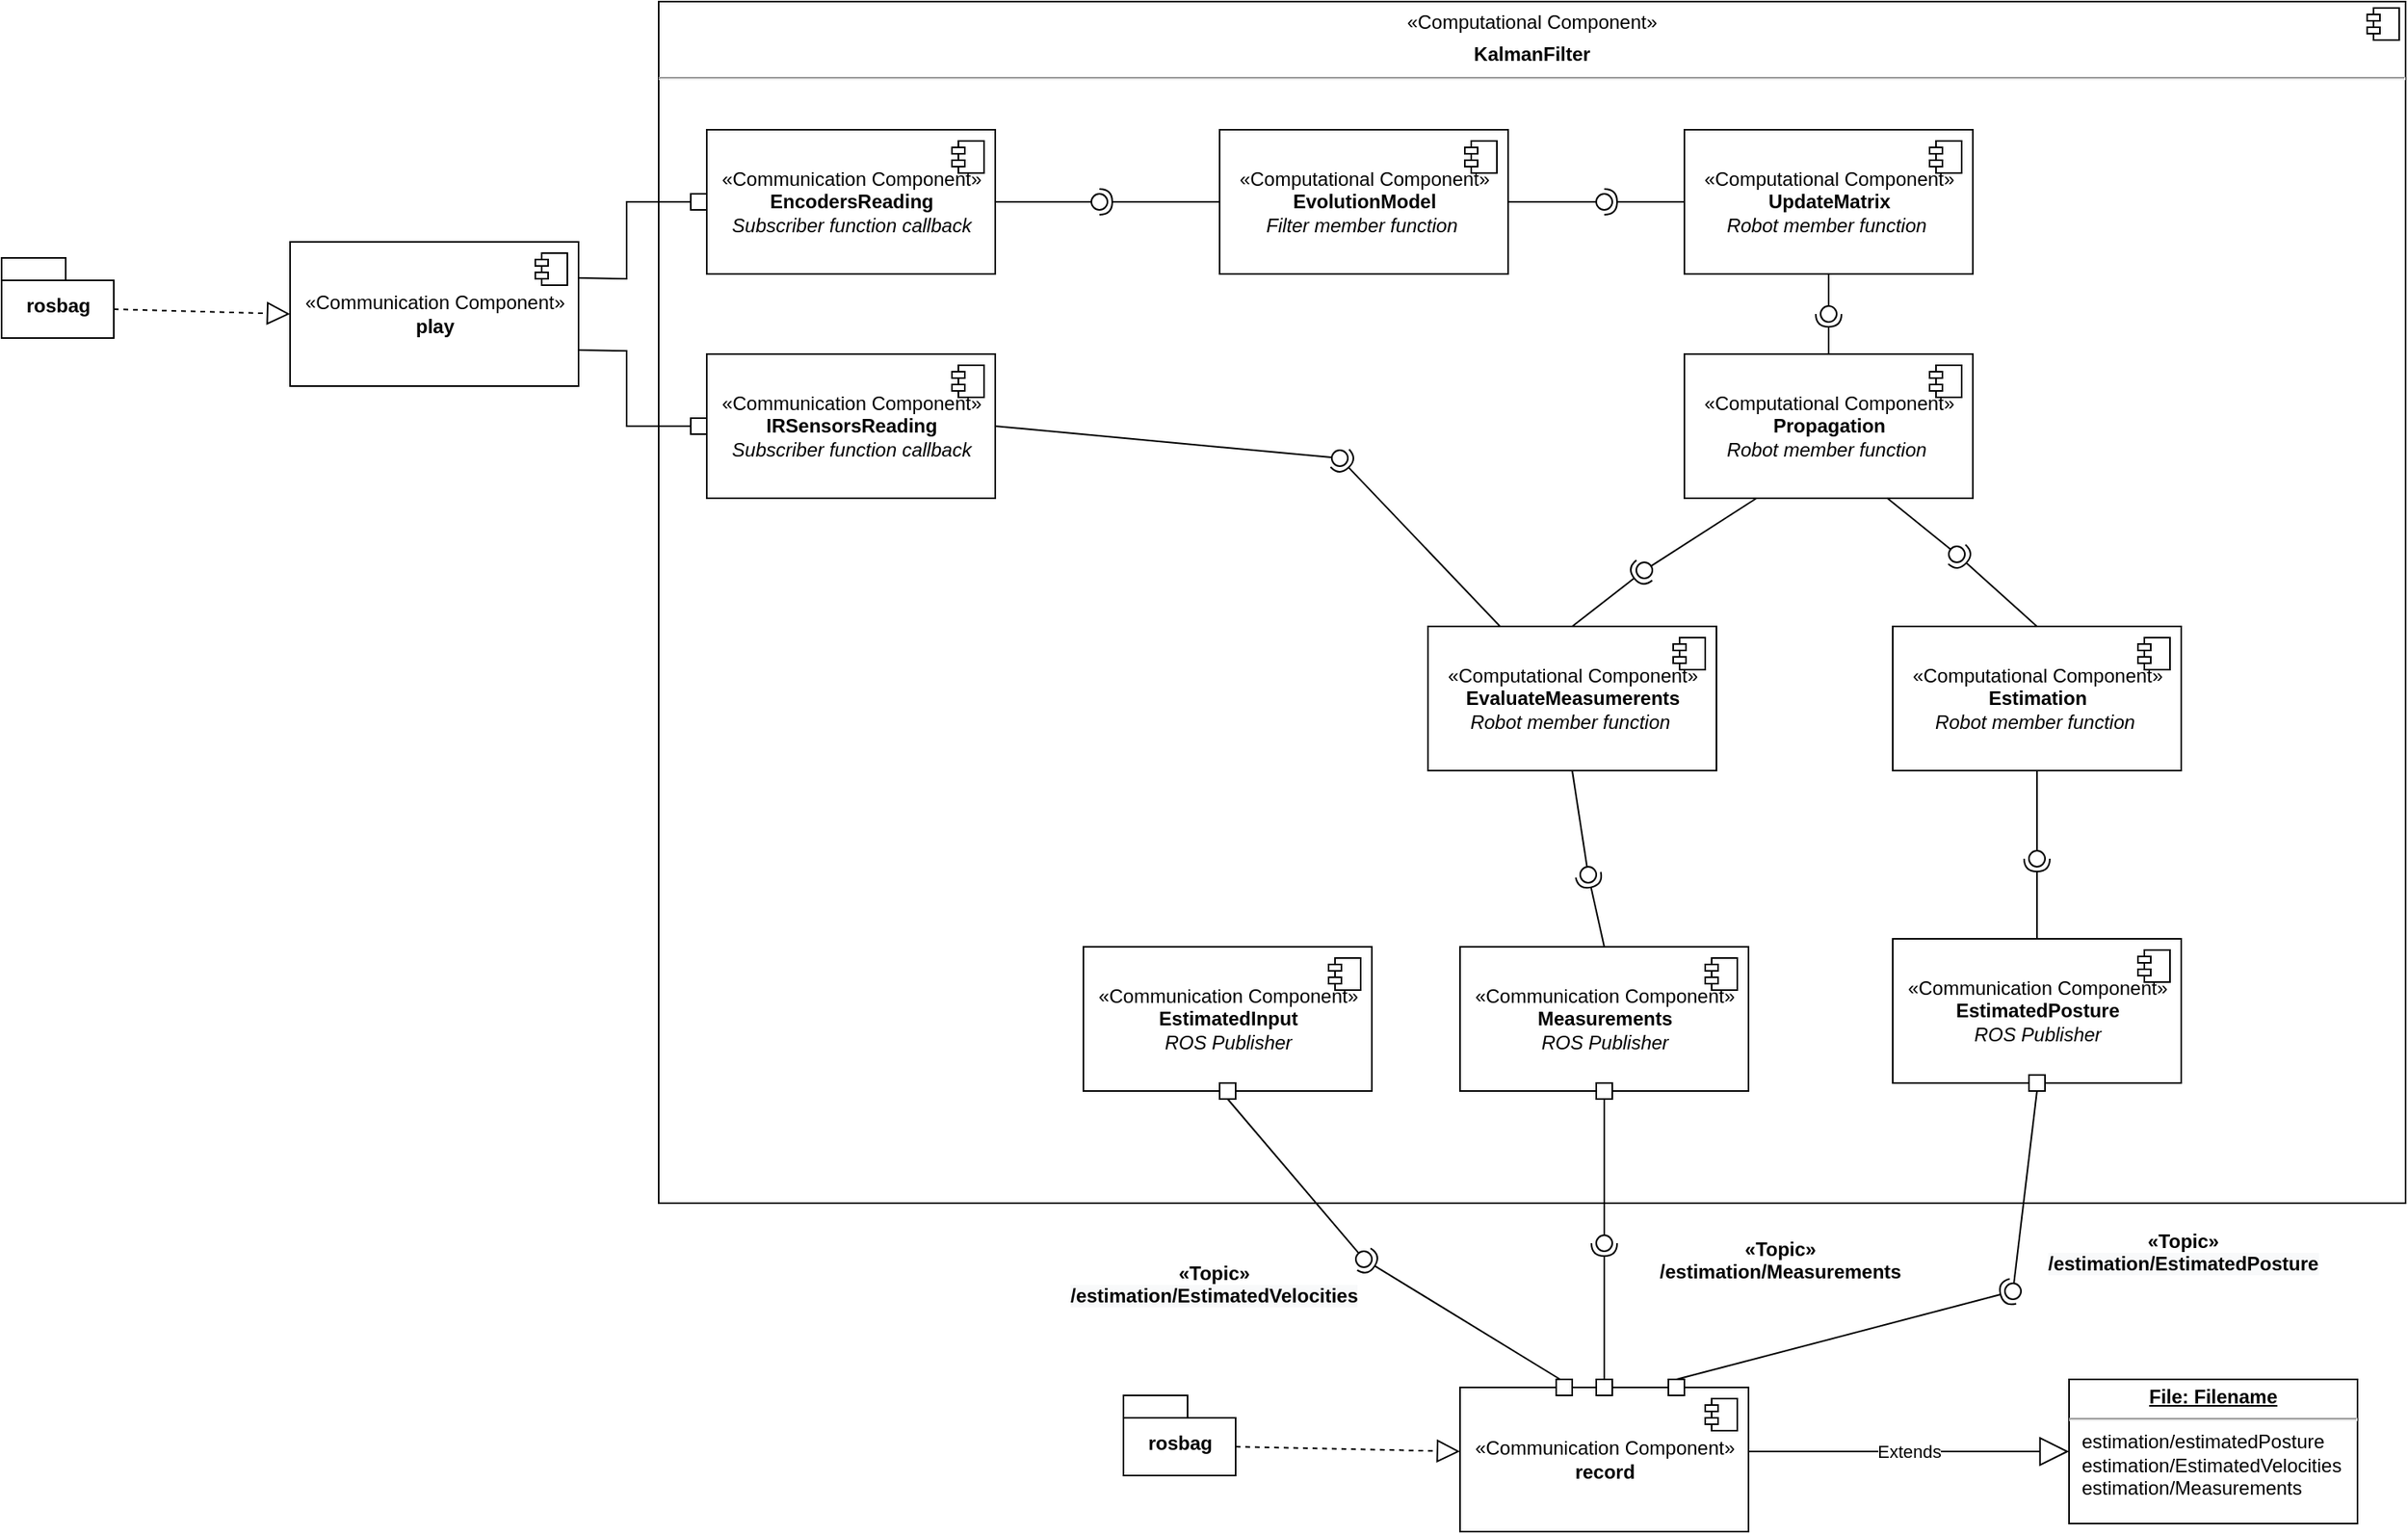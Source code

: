 <mxfile version="13.3.0" type="device"><diagram id="ZfrcFZ9m_TWCBm6I2geM" name="Page-1"><mxGraphModel dx="358" dy="858" grid="1" gridSize="10" guides="1" tooltips="1" connect="1" arrows="1" fold="1" page="1" pageScale="1" pageWidth="827" pageHeight="1169" math="0" shadow="0"><root><mxCell id="0"/><mxCell id="1" parent="0"/><mxCell id="bNuptzJY-fR_QAE6uQ20-78" value="&lt;p style=&quot;margin: 6px 0px 0px ; text-align: center&quot;&gt;«Computational Component»&lt;br&gt;&lt;/p&gt;&lt;p style=&quot;margin: 6px 0px 0px ; text-align: center&quot;&gt;&lt;b&gt;KalmanFilter&lt;/b&gt;&lt;/p&gt;&lt;hr&gt;&lt;p style=&quot;margin: 0px 0px 0px 8px&quot;&gt;&lt;br&gt;&lt;/p&gt;" style="align=left;overflow=fill;html=1;dropTarget=0;" vertex="1" parent="1"><mxGeometry x="1900" y="20" width="1090" height="750" as="geometry"/></mxCell><mxCell id="bNuptzJY-fR_QAE6uQ20-79" value="" style="shape=component;jettyWidth=8;jettyHeight=4;" vertex="1" parent="bNuptzJY-fR_QAE6uQ20-78"><mxGeometry x="1" width="20" height="20" relative="1" as="geometry"><mxPoint x="-24" y="4" as="offset"/></mxGeometry></mxCell><mxCell id="bNuptzJY-fR_QAE6uQ20-2" value="«Communication Component»&lt;br&gt;&lt;b&gt;EncodersReading&lt;br&gt;&lt;/b&gt;&lt;i&gt;Subscriber function callback&lt;/i&gt;" style="html=1;dropTarget=0;" vertex="1" parent="1"><mxGeometry x="1930" y="100" width="180" height="90" as="geometry"/></mxCell><mxCell id="bNuptzJY-fR_QAE6uQ20-3" value="" style="shape=component;jettyWidth=8;jettyHeight=4;" vertex="1" parent="bNuptzJY-fR_QAE6uQ20-2"><mxGeometry x="1" width="20" height="20" relative="1" as="geometry"><mxPoint x="-27" y="7" as="offset"/></mxGeometry></mxCell><mxCell id="bNuptzJY-fR_QAE6uQ20-4" value="«Communication Component»&lt;br&gt;&lt;b&gt;IRSensorsReading&lt;/b&gt;&lt;br&gt;&lt;i&gt;Subscriber function callback&lt;/i&gt;" style="html=1;dropTarget=0;" vertex="1" parent="1"><mxGeometry x="1930" y="240" width="180" height="90" as="geometry"/></mxCell><mxCell id="bNuptzJY-fR_QAE6uQ20-5" value="" style="shape=component;jettyWidth=8;jettyHeight=4;" vertex="1" parent="bNuptzJY-fR_QAE6uQ20-4"><mxGeometry x="1" width="20" height="20" relative="1" as="geometry"><mxPoint x="-27" y="7" as="offset"/></mxGeometry></mxCell><mxCell id="bNuptzJY-fR_QAE6uQ20-7" value="" style="endArrow=none;html=1;rounded=0;entryX=1;entryY=0.25;entryDx=0;entryDy=0;exitX=0;exitY=0.5;exitDx=0;exitDy=0;" edge="1" parent="1" source="bNuptzJY-fR_QAE6uQ20-91"><mxGeometry relative="1" as="geometry"><mxPoint x="1880" y="220" as="sourcePoint"/><mxPoint x="1850" y="192.5" as="targetPoint"/><Array as="points"><mxPoint x="1880" y="145"/><mxPoint x="1880" y="193"/></Array></mxGeometry></mxCell><mxCell id="bNuptzJY-fR_QAE6uQ20-9" value="«Computational Component»&lt;br&gt;&lt;b&gt;EvolutionModel&lt;br&gt;&lt;/b&gt;&lt;i&gt;Filter member function&lt;/i&gt;&amp;nbsp;" style="html=1;dropTarget=0;" vertex="1" parent="1"><mxGeometry x="2250" y="100" width="180" height="90" as="geometry"/></mxCell><mxCell id="bNuptzJY-fR_QAE6uQ20-10" value="" style="shape=component;jettyWidth=8;jettyHeight=4;" vertex="1" parent="bNuptzJY-fR_QAE6uQ20-9"><mxGeometry x="1" width="20" height="20" relative="1" as="geometry"><mxPoint x="-27" y="7" as="offset"/></mxGeometry></mxCell><mxCell id="bNuptzJY-fR_QAE6uQ20-11" value="«Computational Component»&lt;br&gt;&lt;b&gt;UpdateMatrix&lt;br&gt;&lt;/b&gt;&lt;i&gt;Robot member function&lt;/i&gt;&amp;nbsp;" style="html=1;dropTarget=0;" vertex="1" parent="1"><mxGeometry x="2540" y="100" width="180" height="90" as="geometry"/></mxCell><mxCell id="bNuptzJY-fR_QAE6uQ20-12" value="" style="shape=component;jettyWidth=8;jettyHeight=4;" vertex="1" parent="bNuptzJY-fR_QAE6uQ20-11"><mxGeometry x="1" width="20" height="20" relative="1" as="geometry"><mxPoint x="-27" y="7" as="offset"/></mxGeometry></mxCell><mxCell id="bNuptzJY-fR_QAE6uQ20-13" value="«Computational Component»&lt;br&gt;&lt;b&gt;Propagation&lt;br&gt;&lt;/b&gt;&lt;i&gt;Robot member function&lt;/i&gt;&amp;nbsp;" style="html=1;dropTarget=0;" vertex="1" parent="1"><mxGeometry x="2540" y="240" width="180" height="90" as="geometry"/></mxCell><mxCell id="bNuptzJY-fR_QAE6uQ20-14" value="" style="shape=component;jettyWidth=8;jettyHeight=4;" vertex="1" parent="bNuptzJY-fR_QAE6uQ20-13"><mxGeometry x="1" width="20" height="20" relative="1" as="geometry"><mxPoint x="-27" y="7" as="offset"/></mxGeometry></mxCell><mxCell id="bNuptzJY-fR_QAE6uQ20-15" value="«Computational Component»&lt;br&gt;&lt;b&gt;EvaluateMeasumerents&lt;br&gt;&lt;/b&gt;&lt;i&gt;Robot member function&lt;/i&gt;&amp;nbsp;" style="html=1;dropTarget=0;" vertex="1" parent="1"><mxGeometry x="2380" y="410" width="180" height="90" as="geometry"/></mxCell><mxCell id="bNuptzJY-fR_QAE6uQ20-16" value="" style="shape=component;jettyWidth=8;jettyHeight=4;" vertex="1" parent="bNuptzJY-fR_QAE6uQ20-15"><mxGeometry x="1" width="20" height="20" relative="1" as="geometry"><mxPoint x="-27" y="7" as="offset"/></mxGeometry></mxCell><mxCell id="bNuptzJY-fR_QAE6uQ20-17" value="" style="rounded=0;orthogonalLoop=1;jettySize=auto;html=1;endArrow=none;endFill=0;exitX=1;exitY=0.5;exitDx=0;exitDy=0;" edge="1" target="bNuptzJY-fR_QAE6uQ20-19" parent="1" source="bNuptzJY-fR_QAE6uQ20-2"><mxGeometry relative="1" as="geometry"><mxPoint x="2190" y="315" as="sourcePoint"/></mxGeometry></mxCell><mxCell id="bNuptzJY-fR_QAE6uQ20-18" value="" style="rounded=0;orthogonalLoop=1;jettySize=auto;html=1;endArrow=halfCircle;endFill=0;entryX=0.5;entryY=0.5;entryDx=0;entryDy=0;endSize=6;strokeWidth=1;exitX=0;exitY=0.5;exitDx=0;exitDy=0;" edge="1" target="bNuptzJY-fR_QAE6uQ20-19" parent="1" source="bNuptzJY-fR_QAE6uQ20-9"><mxGeometry relative="1" as="geometry"><mxPoint x="2230" y="315" as="sourcePoint"/></mxGeometry></mxCell><mxCell id="bNuptzJY-fR_QAE6uQ20-19" value="" style="ellipse;whiteSpace=wrap;html=1;fontFamily=Helvetica;fontSize=12;fontColor=#000000;align=center;strokeColor=#000000;fillColor=#ffffff;points=[];aspect=fixed;resizable=0;" vertex="1" parent="1"><mxGeometry x="2170" y="140" width="10" height="10" as="geometry"/></mxCell><mxCell id="bNuptzJY-fR_QAE6uQ20-26" value="" style="rounded=0;orthogonalLoop=1;jettySize=auto;html=1;endArrow=none;endFill=0;exitX=1;exitY=0.5;exitDx=0;exitDy=0;" edge="1" target="bNuptzJY-fR_QAE6uQ20-28" parent="1" source="bNuptzJY-fR_QAE6uQ20-9"><mxGeometry relative="1" as="geometry"><mxPoint x="2470" y="145" as="sourcePoint"/></mxGeometry></mxCell><mxCell id="bNuptzJY-fR_QAE6uQ20-27" value="" style="rounded=0;orthogonalLoop=1;jettySize=auto;html=1;endArrow=halfCircle;endFill=0;entryX=0.5;entryY=0.5;entryDx=0;entryDy=0;endSize=6;strokeWidth=1;exitX=0;exitY=0.5;exitDx=0;exitDy=0;" edge="1" target="bNuptzJY-fR_QAE6uQ20-28" parent="1" source="bNuptzJY-fR_QAE6uQ20-11"><mxGeometry relative="1" as="geometry"><mxPoint x="2510" y="145" as="sourcePoint"/></mxGeometry></mxCell><mxCell id="bNuptzJY-fR_QAE6uQ20-28" value="" style="ellipse;whiteSpace=wrap;html=1;fontFamily=Helvetica;fontSize=12;fontColor=#000000;align=center;strokeColor=#000000;fillColor=#ffffff;points=[];aspect=fixed;resizable=0;" vertex="1" parent="1"><mxGeometry x="2485" y="140" width="10" height="10" as="geometry"/></mxCell><mxCell id="bNuptzJY-fR_QAE6uQ20-29" value="«Computational Component»&lt;br&gt;&lt;b&gt;Estimation&lt;br&gt;&lt;/b&gt;&lt;i&gt;Robot member function&lt;/i&gt;&amp;nbsp;" style="html=1;dropTarget=0;" vertex="1" parent="1"><mxGeometry x="2670" y="410" width="180" height="90" as="geometry"/></mxCell><mxCell id="bNuptzJY-fR_QAE6uQ20-30" value="" style="shape=component;jettyWidth=8;jettyHeight=4;" vertex="1" parent="bNuptzJY-fR_QAE6uQ20-29"><mxGeometry x="1" width="20" height="20" relative="1" as="geometry"><mxPoint x="-27" y="7" as="offset"/></mxGeometry></mxCell><mxCell id="bNuptzJY-fR_QAE6uQ20-31" value="" style="rounded=0;orthogonalLoop=1;jettySize=auto;html=1;endArrow=none;endFill=0;exitX=0.5;exitY=1;exitDx=0;exitDy=0;" edge="1" target="bNuptzJY-fR_QAE6uQ20-33" parent="1" source="bNuptzJY-fR_QAE6uQ20-11"><mxGeometry relative="1" as="geometry"><mxPoint x="2620" y="215" as="sourcePoint"/></mxGeometry></mxCell><mxCell id="bNuptzJY-fR_QAE6uQ20-32" value="" style="rounded=0;orthogonalLoop=1;jettySize=auto;html=1;endArrow=halfCircle;endFill=0;entryX=0.5;entryY=0.5;entryDx=0;entryDy=0;endSize=6;strokeWidth=1;exitX=0.5;exitY=0;exitDx=0;exitDy=0;" edge="1" target="bNuptzJY-fR_QAE6uQ20-33" parent="1" source="bNuptzJY-fR_QAE6uQ20-13"><mxGeometry relative="1" as="geometry"><mxPoint x="2660" y="215" as="sourcePoint"/></mxGeometry></mxCell><mxCell id="bNuptzJY-fR_QAE6uQ20-33" value="" style="ellipse;whiteSpace=wrap;html=1;fontFamily=Helvetica;fontSize=12;fontColor=#000000;align=center;strokeColor=#000000;fillColor=#ffffff;points=[];aspect=fixed;resizable=0;" vertex="1" parent="1"><mxGeometry x="2625" y="210" width="10" height="10" as="geometry"/></mxCell><mxCell id="bNuptzJY-fR_QAE6uQ20-35" value="" style="rounded=0;orthogonalLoop=1;jettySize=auto;html=1;endArrow=none;endFill=0;exitX=0.702;exitY=0.997;exitDx=0;exitDy=0;exitPerimeter=0;" edge="1" target="bNuptzJY-fR_QAE6uQ20-37" parent="1" source="bNuptzJY-fR_QAE6uQ20-13"><mxGeometry relative="1" as="geometry"><mxPoint x="2690" y="365" as="sourcePoint"/></mxGeometry></mxCell><mxCell id="bNuptzJY-fR_QAE6uQ20-36" value="" style="rounded=0;orthogonalLoop=1;jettySize=auto;html=1;endArrow=halfCircle;endFill=0;entryX=0.5;entryY=0.5;entryDx=0;entryDy=0;endSize=6;strokeWidth=1;exitX=0.5;exitY=0;exitDx=0;exitDy=0;" edge="1" target="bNuptzJY-fR_QAE6uQ20-37" parent="1" source="bNuptzJY-fR_QAE6uQ20-29"><mxGeometry relative="1" as="geometry"><mxPoint x="2730" y="365" as="sourcePoint"/></mxGeometry></mxCell><mxCell id="bNuptzJY-fR_QAE6uQ20-37" value="" style="ellipse;whiteSpace=wrap;html=1;fontFamily=Helvetica;fontSize=12;fontColor=#000000;align=center;strokeColor=#000000;fillColor=#ffffff;points=[];aspect=fixed;resizable=0;" vertex="1" parent="1"><mxGeometry x="2705" y="360" width="10" height="10" as="geometry"/></mxCell><mxCell id="bNuptzJY-fR_QAE6uQ20-38" value="" style="rounded=0;orthogonalLoop=1;jettySize=auto;html=1;endArrow=none;endFill=0;exitX=0.25;exitY=1;exitDx=0;exitDy=0;" edge="1" target="bNuptzJY-fR_QAE6uQ20-40" parent="1" source="bNuptzJY-fR_QAE6uQ20-13"><mxGeometry relative="1" as="geometry"><mxPoint x="2495" y="375" as="sourcePoint"/></mxGeometry></mxCell><mxCell id="bNuptzJY-fR_QAE6uQ20-39" value="" style="rounded=0;orthogonalLoop=1;jettySize=auto;html=1;endArrow=halfCircle;endFill=0;entryX=0.5;entryY=0.5;entryDx=0;entryDy=0;endSize=6;strokeWidth=1;exitX=0.5;exitY=0;exitDx=0;exitDy=0;" edge="1" target="bNuptzJY-fR_QAE6uQ20-40" parent="1" source="bNuptzJY-fR_QAE6uQ20-15"><mxGeometry relative="1" as="geometry"><mxPoint x="2535" y="375" as="sourcePoint"/></mxGeometry></mxCell><mxCell id="bNuptzJY-fR_QAE6uQ20-40" value="" style="ellipse;whiteSpace=wrap;html=1;fontFamily=Helvetica;fontSize=12;fontColor=#000000;align=center;strokeColor=#000000;fillColor=#ffffff;points=[];aspect=fixed;resizable=0;" vertex="1" parent="1"><mxGeometry x="2510" y="370" width="10" height="10" as="geometry"/></mxCell><mxCell id="bNuptzJY-fR_QAE6uQ20-48" value="rosbag" style="shape=folder;fontStyle=1;spacingTop=10;tabWidth=40;tabHeight=14;tabPosition=left;html=1;" vertex="1" parent="1"><mxGeometry x="2190" y="890" width="70" height="50" as="geometry"/></mxCell><mxCell id="bNuptzJY-fR_QAE6uQ20-49" value="&lt;p style=&quot;margin: 0px ; margin-top: 4px ; text-align: center ; text-decoration: underline&quot;&gt;&lt;b&gt;File: Filename&lt;/b&gt;&lt;/p&gt;&lt;hr&gt;&lt;p style=&quot;margin: 0px ; margin-left: 8px&quot;&gt;estimation/estimatedPosture&lt;br&gt;estimation/EstimatedVelocities&lt;br&gt;estimation/Measurements&lt;/p&gt;" style="verticalAlign=top;align=left;overflow=fill;fontSize=12;fontFamily=Helvetica;html=1;" vertex="1" parent="1"><mxGeometry x="2780" y="880" width="180" height="90" as="geometry"/></mxCell><mxCell id="bNuptzJY-fR_QAE6uQ20-52" value="Extends" style="endArrow=block;endSize=16;endFill=0;html=1;exitX=1;exitY=0.5;exitDx=0;exitDy=0;entryX=0;entryY=0.5;entryDx=0;entryDy=0;" edge="1" parent="1" target="bNuptzJY-fR_QAE6uQ20-49"><mxGeometry width="160" relative="1" as="geometry"><mxPoint x="2580" y="925" as="sourcePoint"/><mxPoint x="2410.0" y="1114.5" as="targetPoint"/></mxGeometry></mxCell><mxCell id="bNuptzJY-fR_QAE6uQ20-55" value="" style="endArrow=block;dashed=1;endFill=0;endSize=12;html=1;exitX=0;exitY=0;exitDx=70;exitDy=32;exitPerimeter=0;entryX=0;entryY=0.5;entryDx=0;entryDy=0;" edge="1" parent="1" source="bNuptzJY-fR_QAE6uQ20-48"><mxGeometry width="160" relative="1" as="geometry"><mxPoint x="2360.0" y="924.41" as="sourcePoint"/><mxPoint x="2400" y="925" as="targetPoint"/></mxGeometry></mxCell><mxCell id="bNuptzJY-fR_QAE6uQ20-56" value="" style="rounded=0;orthogonalLoop=1;jettySize=auto;html=1;endArrow=none;endFill=0;exitX=0.5;exitY=1;exitDx=0;exitDy=0;" edge="1" target="bNuptzJY-fR_QAE6uQ20-58" parent="1" source="bNuptzJY-fR_QAE6uQ20-29"><mxGeometry relative="1" as="geometry"><mxPoint x="2740" y="555" as="sourcePoint"/></mxGeometry></mxCell><mxCell id="bNuptzJY-fR_QAE6uQ20-57" value="" style="rounded=0;orthogonalLoop=1;jettySize=auto;html=1;endArrow=halfCircle;endFill=0;entryX=0.5;entryY=0.5;entryDx=0;entryDy=0;endSize=6;strokeWidth=1;exitX=0.5;exitY=0;exitDx=0;exitDy=0;" edge="1" target="bNuptzJY-fR_QAE6uQ20-58" parent="1"><mxGeometry relative="1" as="geometry"><mxPoint x="2760" y="610" as="sourcePoint"/></mxGeometry></mxCell><mxCell id="bNuptzJY-fR_QAE6uQ20-58" value="" style="ellipse;whiteSpace=wrap;html=1;fontFamily=Helvetica;fontSize=12;fontColor=#000000;align=center;strokeColor=#000000;fillColor=#ffffff;points=[];aspect=fixed;resizable=0;" vertex="1" parent="1"><mxGeometry x="2755" y="550" width="10" height="10" as="geometry"/></mxCell><mxCell id="bNuptzJY-fR_QAE6uQ20-59" value="" style="rounded=0;orthogonalLoop=1;jettySize=auto;html=1;endArrow=none;endFill=0;exitX=0.5;exitY=1;exitDx=0;exitDy=0;" edge="1" target="bNuptzJY-fR_QAE6uQ20-61" parent="1"><mxGeometry relative="1" as="geometry"><mxPoint x="2760" y="700" as="sourcePoint"/></mxGeometry></mxCell><mxCell id="bNuptzJY-fR_QAE6uQ20-60" value="" style="rounded=0;orthogonalLoop=1;jettySize=auto;html=1;endArrow=halfCircle;endFill=0;entryX=0.5;entryY=0.5;entryDx=0;entryDy=0;endSize=6;strokeWidth=1;exitX=0.75;exitY=0;exitDx=0;exitDy=0;" edge="1" target="bNuptzJY-fR_QAE6uQ20-61" parent="1"><mxGeometry relative="1" as="geometry"><mxPoint x="2535" y="880" as="sourcePoint"/></mxGeometry></mxCell><mxCell id="bNuptzJY-fR_QAE6uQ20-61" value="" style="ellipse;whiteSpace=wrap;html=1;fontFamily=Helvetica;fontSize=12;fontColor=#000000;align=center;strokeColor=#000000;fillColor=#ffffff;points=[];aspect=fixed;resizable=0;" vertex="1" parent="1"><mxGeometry x="2740" y="820" width="10" height="10" as="geometry"/></mxCell><mxCell id="bNuptzJY-fR_QAE6uQ20-66" value="" style="rounded=0;orthogonalLoop=1;jettySize=auto;html=1;endArrow=none;endFill=0;exitX=0.5;exitY=1;exitDx=0;exitDy=0;" edge="1" target="bNuptzJY-fR_QAE6uQ20-68" parent="1"><mxGeometry relative="1" as="geometry"><mxPoint x="2490" y="700" as="sourcePoint"/></mxGeometry></mxCell><mxCell id="bNuptzJY-fR_QAE6uQ20-67" value="" style="rounded=0;orthogonalLoop=1;jettySize=auto;html=1;endArrow=halfCircle;endFill=0;entryX=0.5;entryY=0.5;entryDx=0;entryDy=0;endSize=6;strokeWidth=1;exitX=0.5;exitY=0;exitDx=0;exitDy=0;" edge="1" target="bNuptzJY-fR_QAE6uQ20-68" parent="1"><mxGeometry relative="1" as="geometry"><mxPoint x="2490" y="880" as="sourcePoint"/></mxGeometry></mxCell><mxCell id="bNuptzJY-fR_QAE6uQ20-68" value="" style="ellipse;whiteSpace=wrap;html=1;fontFamily=Helvetica;fontSize=12;fontColor=#000000;align=center;strokeColor=#000000;fillColor=#ffffff;points=[];aspect=fixed;resizable=0;" vertex="1" parent="1"><mxGeometry x="2485" y="790" width="10" height="10" as="geometry"/></mxCell><mxCell id="bNuptzJY-fR_QAE6uQ20-69" value="" style="rounded=0;orthogonalLoop=1;jettySize=auto;html=1;endArrow=none;endFill=0;exitX=0.5;exitY=1;exitDx=0;exitDy=0;" edge="1" target="bNuptzJY-fR_QAE6uQ20-71" parent="1" source="bNuptzJY-fR_QAE6uQ20-97"><mxGeometry relative="1" as="geometry"><mxPoint x="2270" y="730" as="sourcePoint"/></mxGeometry></mxCell><mxCell id="bNuptzJY-fR_QAE6uQ20-70" value="" style="rounded=0;orthogonalLoop=1;jettySize=auto;html=1;endArrow=halfCircle;endFill=0;entryX=0.5;entryY=0.5;entryDx=0;entryDy=0;endSize=6;strokeWidth=1;exitX=0.25;exitY=0;exitDx=0;exitDy=0;" edge="1" target="bNuptzJY-fR_QAE6uQ20-71" parent="1" source="bNuptzJY-fR_QAE6uQ20-111"><mxGeometry relative="1" as="geometry"><mxPoint x="2445" y="880" as="sourcePoint"/></mxGeometry></mxCell><mxCell id="bNuptzJY-fR_QAE6uQ20-71" value="" style="ellipse;whiteSpace=wrap;html=1;fontFamily=Helvetica;fontSize=12;fontColor=#000000;align=center;strokeColor=#000000;fillColor=#ffffff;points=[];aspect=fixed;resizable=0;" vertex="1" parent="1"><mxGeometry x="2335" y="800" width="10" height="10" as="geometry"/></mxCell><mxCell id="bNuptzJY-fR_QAE6uQ20-72" value="" style="rounded=0;orthogonalLoop=1;jettySize=auto;html=1;endArrow=none;endFill=0;exitX=0.5;exitY=1;exitDx=0;exitDy=0;" edge="1" target="bNuptzJY-fR_QAE6uQ20-74" parent="1" source="bNuptzJY-fR_QAE6uQ20-15"><mxGeometry relative="1" as="geometry"><mxPoint x="2450" y="565" as="sourcePoint"/></mxGeometry></mxCell><mxCell id="bNuptzJY-fR_QAE6uQ20-73" value="" style="rounded=0;orthogonalLoop=1;jettySize=auto;html=1;endArrow=halfCircle;endFill=0;entryX=0.5;entryY=0.5;entryDx=0;entryDy=0;endSize=6;strokeWidth=1;exitX=0.5;exitY=0;exitDx=0;exitDy=0;" edge="1" target="bNuptzJY-fR_QAE6uQ20-74" parent="1" source="bNuptzJY-fR_QAE6uQ20-98"><mxGeometry relative="1" as="geometry"><mxPoint x="2482.62" y="607.57" as="sourcePoint"/></mxGeometry></mxCell><mxCell id="bNuptzJY-fR_QAE6uQ20-74" value="" style="ellipse;whiteSpace=wrap;html=1;fontFamily=Helvetica;fontSize=12;fontColor=#000000;align=center;strokeColor=#000000;fillColor=#ffffff;points=[];aspect=fixed;resizable=0;" vertex="1" parent="1"><mxGeometry x="2475" y="560" width="10" height="10" as="geometry"/></mxCell><mxCell id="bNuptzJY-fR_QAE6uQ20-75" value="" style="rounded=0;orthogonalLoop=1;jettySize=auto;html=1;endArrow=none;endFill=0;exitX=1;exitY=0.5;exitDx=0;exitDy=0;" edge="1" target="bNuptzJY-fR_QAE6uQ20-77" parent="1" source="bNuptzJY-fR_QAE6uQ20-4"><mxGeometry relative="1" as="geometry"><mxPoint x="2230" y="395" as="sourcePoint"/></mxGeometry></mxCell><mxCell id="bNuptzJY-fR_QAE6uQ20-76" value="" style="rounded=0;orthogonalLoop=1;jettySize=auto;html=1;endArrow=halfCircle;endFill=0;entryX=0.5;entryY=0.5;entryDx=0;entryDy=0;endSize=6;strokeWidth=1;exitX=0.25;exitY=0;exitDx=0;exitDy=0;" edge="1" target="bNuptzJY-fR_QAE6uQ20-77" parent="1" source="bNuptzJY-fR_QAE6uQ20-15"><mxGeometry relative="1" as="geometry"><mxPoint x="2270" y="395" as="sourcePoint"/></mxGeometry></mxCell><mxCell id="bNuptzJY-fR_QAE6uQ20-77" value="" style="ellipse;whiteSpace=wrap;html=1;fontFamily=Helvetica;fontSize=12;fontColor=#000000;align=center;strokeColor=#000000;fillColor=#ffffff;points=[];aspect=fixed;resizable=0;" vertex="1" parent="1"><mxGeometry x="2320" y="300" width="10" height="10" as="geometry"/></mxCell><mxCell id="bNuptzJY-fR_QAE6uQ20-80" value="" style="rounded=0;whiteSpace=wrap;html=1;" vertex="1" parent="1"><mxGeometry x="1920" y="280" width="10" height="10" as="geometry"/></mxCell><mxCell id="bNuptzJY-fR_QAE6uQ20-83" value="" style="endArrow=none;html=1;rounded=0;entryX=0;entryY=0.5;entryDx=0;entryDy=0;exitX=1;exitY=0.75;exitDx=0;exitDy=0;" edge="1" parent="1" target="bNuptzJY-fR_QAE6uQ20-80"><mxGeometry relative="1" as="geometry"><mxPoint x="1850" y="237.5" as="sourcePoint"/><mxPoint x="1930" y="285" as="targetPoint"/><Array as="points"><mxPoint x="1880" y="238"/><mxPoint x="1880" y="285"/></Array></mxGeometry></mxCell><mxCell id="bNuptzJY-fR_QAE6uQ20-91" value="" style="rounded=0;whiteSpace=wrap;html=1;" vertex="1" parent="1"><mxGeometry x="1920" y="140" width="10" height="10" as="geometry"/></mxCell><mxCell id="bNuptzJY-fR_QAE6uQ20-94" value="" style="rounded=0;orthogonalLoop=1;jettySize=auto;html=1;endArrow=none;endFill=0;exitX=0.5;exitY=1;exitDx=0;exitDy=0;" edge="1" parent="1"><mxGeometry relative="1" as="geometry"><mxPoint x="2245" y="700" as="sourcePoint"/><mxPoint x="2245" y="700" as="targetPoint"/></mxGeometry></mxCell><mxCell id="bNuptzJY-fR_QAE6uQ20-95" value="«Communication Component»&lt;br&gt;&lt;b&gt;EstimatedInput&lt;/b&gt;&lt;b&gt;&lt;br&gt;&lt;/b&gt;&lt;i&gt;ROS Publisher&lt;/i&gt;" style="html=1;dropTarget=0;" vertex="1" parent="1"><mxGeometry x="2165" y="610" width="180" height="90" as="geometry"/></mxCell><mxCell id="bNuptzJY-fR_QAE6uQ20-96" value="" style="shape=component;jettyWidth=8;jettyHeight=4;" vertex="1" parent="bNuptzJY-fR_QAE6uQ20-95"><mxGeometry x="1" width="20" height="20" relative="1" as="geometry"><mxPoint x="-27" y="7" as="offset"/></mxGeometry></mxCell><mxCell id="bNuptzJY-fR_QAE6uQ20-97" value="" style="rounded=0;whiteSpace=wrap;html=1;" vertex="1" parent="1"><mxGeometry x="2250" y="695" width="10" height="10" as="geometry"/></mxCell><mxCell id="bNuptzJY-fR_QAE6uQ20-98" value="«Communication Component»&lt;br&gt;&lt;b&gt;Measurements&lt;/b&gt;&lt;b&gt;&lt;br&gt;&lt;/b&gt;&lt;i&gt;ROS Publisher&lt;/i&gt;" style="html=1;dropTarget=0;" vertex="1" parent="1"><mxGeometry x="2400" y="610" width="180" height="90" as="geometry"/></mxCell><mxCell id="bNuptzJY-fR_QAE6uQ20-99" value="" style="shape=component;jettyWidth=8;jettyHeight=4;" vertex="1" parent="bNuptzJY-fR_QAE6uQ20-98"><mxGeometry x="1" width="20" height="20" relative="1" as="geometry"><mxPoint x="-27" y="7" as="offset"/></mxGeometry></mxCell><mxCell id="bNuptzJY-fR_QAE6uQ20-100" value="" style="rounded=0;whiteSpace=wrap;html=1;" vertex="1" parent="1"><mxGeometry x="2485" y="695" width="10" height="10" as="geometry"/></mxCell><mxCell id="bNuptzJY-fR_QAE6uQ20-106" value="«Communication Component»&lt;br&gt;&lt;b&gt;EstimatedPosture&lt;/b&gt;&lt;b&gt;&lt;br&gt;&lt;/b&gt;&lt;i&gt;ROS Publisher&lt;/i&gt;" style="html=1;dropTarget=0;" vertex="1" parent="1"><mxGeometry x="2670" y="605" width="180" height="90" as="geometry"/></mxCell><mxCell id="bNuptzJY-fR_QAE6uQ20-107" value="" style="shape=component;jettyWidth=8;jettyHeight=4;" vertex="1" parent="bNuptzJY-fR_QAE6uQ20-106"><mxGeometry x="1" width="20" height="20" relative="1" as="geometry"><mxPoint x="-27" y="7" as="offset"/></mxGeometry></mxCell><mxCell id="bNuptzJY-fR_QAE6uQ20-108" value="" style="rounded=0;whiteSpace=wrap;html=1;" vertex="1" parent="1"><mxGeometry x="2755" y="690" width="10" height="10" as="geometry"/></mxCell><mxCell id="bNuptzJY-fR_QAE6uQ20-109" value="«Communication Component»&lt;br&gt;&lt;b&gt;record&lt;/b&gt;" style="html=1;dropTarget=0;" vertex="1" parent="1"><mxGeometry x="2400" y="885" width="180" height="90" as="geometry"/></mxCell><mxCell id="bNuptzJY-fR_QAE6uQ20-110" value="" style="shape=component;jettyWidth=8;jettyHeight=4;" vertex="1" parent="bNuptzJY-fR_QAE6uQ20-109"><mxGeometry x="1" width="20" height="20" relative="1" as="geometry"><mxPoint x="-27" y="7" as="offset"/></mxGeometry></mxCell><mxCell id="bNuptzJY-fR_QAE6uQ20-111" value="" style="rounded=0;whiteSpace=wrap;html=1;" vertex="1" parent="1"><mxGeometry x="2460" y="880" width="10" height="10" as="geometry"/></mxCell><mxCell id="bNuptzJY-fR_QAE6uQ20-112" value="" style="rounded=0;whiteSpace=wrap;html=1;" vertex="1" parent="1"><mxGeometry x="2530" y="880" width="10" height="10" as="geometry"/></mxCell><mxCell id="bNuptzJY-fR_QAE6uQ20-113" value="" style="rounded=0;whiteSpace=wrap;html=1;" vertex="1" parent="1"><mxGeometry x="2485" y="880" width="10" height="10" as="geometry"/></mxCell><mxCell id="bNuptzJY-fR_QAE6uQ20-118" value="&lt;div style=&quot;text-align: center&quot;&gt;&lt;span style=&quot;font-family: &amp;#34;helvetica&amp;#34; ; font-weight: 700&quot;&gt;«Topic»&lt;/span&gt;&lt;/div&gt;&lt;span style=&quot;color: rgb(0 , 0 , 0) ; font-family: &amp;#34;helvetica&amp;#34; ; font-size: 12px ; font-style: normal ; font-weight: 700 ; letter-spacing: normal ; text-align: center ; text-indent: 0px ; text-transform: none ; word-spacing: 0px ; background-color: rgb(248 , 249 , 250) ; display: inline ; float: none&quot;&gt;/estimation/EstimatedVelocities&lt;/span&gt;" style="text;whiteSpace=wrap;html=1;" vertex="1" parent="1"><mxGeometry x="2155" y="800" width="180" height="40" as="geometry"/></mxCell><mxCell id="bNuptzJY-fR_QAE6uQ20-119" value="&lt;div&gt;&lt;span style=&quot;font-family: &amp;#34;helvetica&amp;#34; ; font-weight: 700&quot;&gt;«Topic»&lt;/span&gt;&lt;/div&gt;&lt;span style=&quot;color: rgb(0 , 0 , 0) ; font-family: &amp;#34;helvetica&amp;#34; ; font-size: 12px ; font-style: normal ; font-weight: 700 ; letter-spacing: normal ; text-indent: 0px ; text-transform: none ; word-spacing: 0px ; background-color: rgb(248 , 249 , 250) ; display: inline ; float: none&quot;&gt;&lt;div&gt;/estimation/Measurements&lt;/div&gt;&lt;/span&gt;" style="text;whiteSpace=wrap;html=1;align=center;" vertex="1" parent="1"><mxGeometry x="2510" y="785" width="180" height="40" as="geometry"/></mxCell><mxCell id="bNuptzJY-fR_QAE6uQ20-120" value="&lt;div style=&quot;text-align: center&quot;&gt;&lt;span style=&quot;font-family: &amp;#34;helvetica&amp;#34; ; font-weight: 700&quot;&gt;«Topic»&lt;/span&gt;&lt;/div&gt;&lt;span style=&quot;color: rgb(0 , 0 , 0) ; font-family: &amp;#34;helvetica&amp;#34; ; font-size: 12px ; font-style: normal ; font-weight: 700 ; letter-spacing: normal ; text-align: center ; text-indent: 0px ; text-transform: none ; word-spacing: 0px ; background-color: rgb(248 , 249 , 250) ; display: inline ; float: none&quot;&gt;/estimation/EstimatedPosture&lt;/span&gt;" style="text;whiteSpace=wrap;html=1;" vertex="1" parent="1"><mxGeometry x="2765" y="780" width="180" height="40" as="geometry"/></mxCell><mxCell id="bNuptzJY-fR_QAE6uQ20-121" value="rosbag" style="shape=folder;fontStyle=1;spacingTop=10;tabWidth=40;tabHeight=14;tabPosition=left;html=1;" vertex="1" parent="1"><mxGeometry x="1490" y="180" width="70" height="50" as="geometry"/></mxCell><mxCell id="bNuptzJY-fR_QAE6uQ20-122" value="«Communication Component»&lt;br&gt;&lt;b&gt;play&lt;/b&gt;" style="html=1;dropTarget=0;" vertex="1" parent="1"><mxGeometry x="1670" y="170" width="180" height="90" as="geometry"/></mxCell><mxCell id="bNuptzJY-fR_QAE6uQ20-123" value="" style="shape=component;jettyWidth=8;jettyHeight=4;" vertex="1" parent="bNuptzJY-fR_QAE6uQ20-122"><mxGeometry x="1" width="20" height="20" relative="1" as="geometry"><mxPoint x="-27" y="7" as="offset"/></mxGeometry></mxCell><mxCell id="bNuptzJY-fR_QAE6uQ20-124" value="" style="endArrow=block;dashed=1;endFill=0;endSize=12;html=1;exitX=0;exitY=0;exitDx=70;exitDy=32;exitPerimeter=0;entryX=0;entryY=0.5;entryDx=0;entryDy=0;" edge="1" parent="1" source="bNuptzJY-fR_QAE6uQ20-121" target="bNuptzJY-fR_QAE6uQ20-122"><mxGeometry width="160" relative="1" as="geometry"><mxPoint x="1530" y="310" as="sourcePoint"/><mxPoint x="1670" y="313" as="targetPoint"/></mxGeometry></mxCell></root></mxGraphModel></diagram></mxfile>